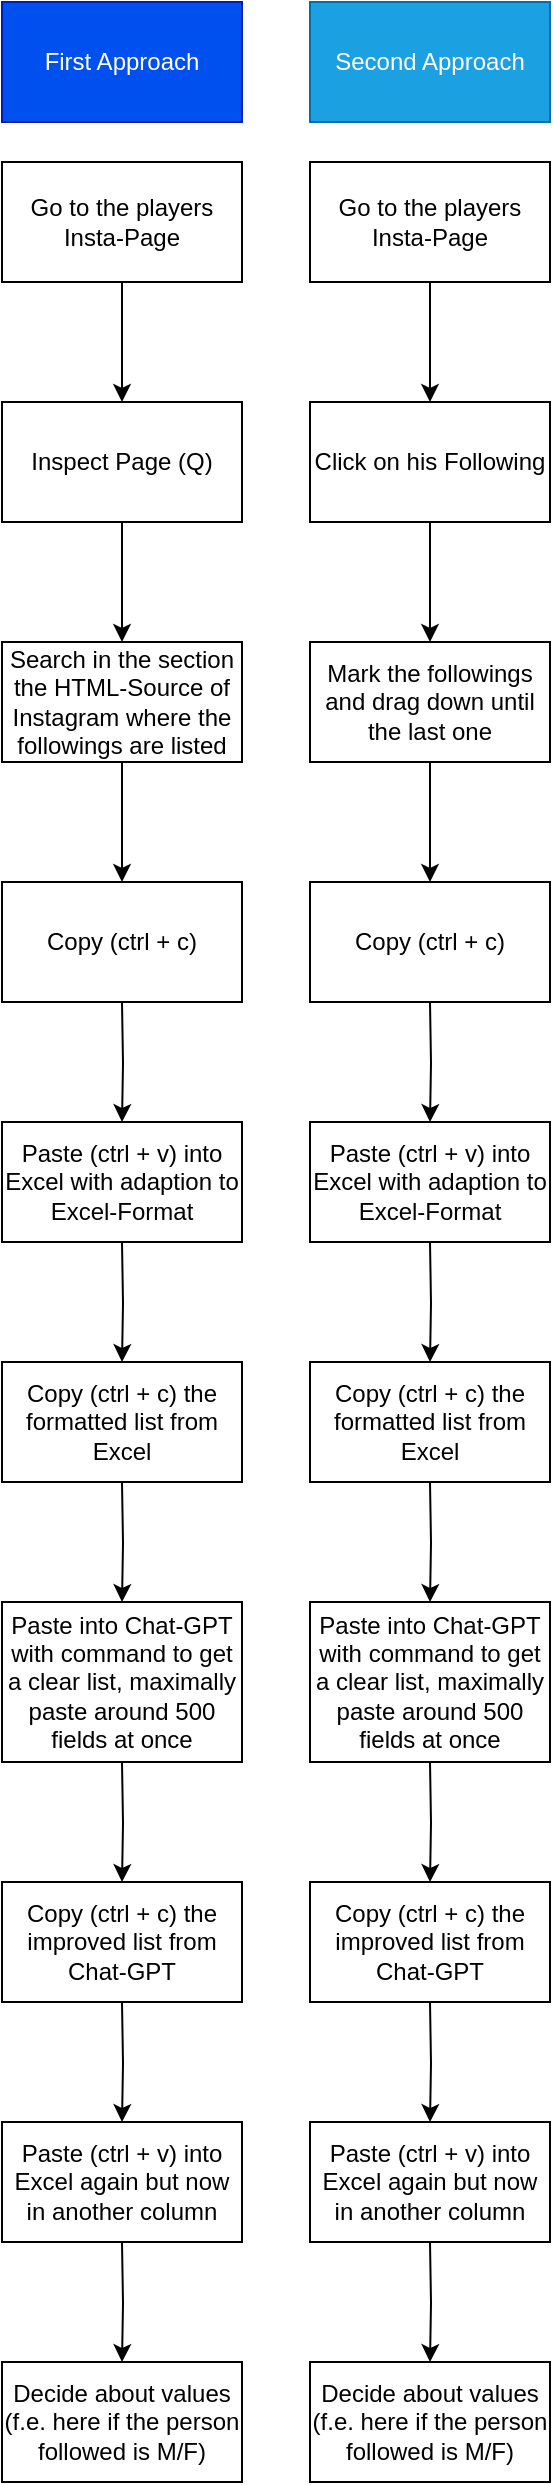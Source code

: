 <mxfile version="22.0.2" type="device">
  <diagram name="Seite-1" id="Jh8NYCu6BFXvdoida8x_">
    <mxGraphModel dx="435" dy="515" grid="1" gridSize="10" guides="1" tooltips="1" connect="1" arrows="1" fold="1" page="1" pageScale="1" pageWidth="827" pageHeight="1169" math="0" shadow="0">
      <root>
        <mxCell id="0" />
        <mxCell id="1" parent="0" />
        <mxCell id="GM74fhtAsbJQgwXiB_rK-2" style="edgeStyle=orthogonalEdgeStyle;rounded=0;orthogonalLoop=1;jettySize=auto;html=1;exitX=0.5;exitY=1;exitDx=0;exitDy=0;" edge="1" parent="1" source="GM74fhtAsbJQgwXiB_rK-1">
          <mxGeometry relative="1" as="geometry">
            <mxPoint x="214" y="200" as="targetPoint" />
          </mxGeometry>
        </mxCell>
        <mxCell id="GM74fhtAsbJQgwXiB_rK-1" value="Go to the players Insta-Page" style="rounded=0;whiteSpace=wrap;html=1;" vertex="1" parent="1">
          <mxGeometry x="154" y="80" width="120" height="60" as="geometry" />
        </mxCell>
        <mxCell id="GM74fhtAsbJQgwXiB_rK-7" style="edgeStyle=orthogonalEdgeStyle;rounded=0;orthogonalLoop=1;jettySize=auto;html=1;exitX=0.5;exitY=1;exitDx=0;exitDy=0;" edge="1" parent="1" source="GM74fhtAsbJQgwXiB_rK-3" target="GM74fhtAsbJQgwXiB_rK-6">
          <mxGeometry relative="1" as="geometry" />
        </mxCell>
        <mxCell id="GM74fhtAsbJQgwXiB_rK-3" value="Click on his Following" style="rounded=0;whiteSpace=wrap;html=1;" vertex="1" parent="1">
          <mxGeometry x="154" y="200" width="120" height="60" as="geometry" />
        </mxCell>
        <mxCell id="GM74fhtAsbJQgwXiB_rK-4" value="Second Approach" style="rounded=0;whiteSpace=wrap;html=1;fillColor=#1ba1e2;fontColor=#ffffff;strokeColor=#006EAF;" vertex="1" parent="1">
          <mxGeometry x="154" width="120" height="60" as="geometry" />
        </mxCell>
        <mxCell id="GM74fhtAsbJQgwXiB_rK-5" value="First Approach" style="rounded=0;whiteSpace=wrap;html=1;fillColor=#0050ef;fontColor=#ffffff;strokeColor=#001DBC;" vertex="1" parent="1">
          <mxGeometry width="120" height="60" as="geometry" />
        </mxCell>
        <mxCell id="GM74fhtAsbJQgwXiB_rK-9" style="edgeStyle=orthogonalEdgeStyle;rounded=0;orthogonalLoop=1;jettySize=auto;html=1;exitX=0.5;exitY=1;exitDx=0;exitDy=0;entryX=0.5;entryY=0;entryDx=0;entryDy=0;" edge="1" parent="1" source="GM74fhtAsbJQgwXiB_rK-6" target="GM74fhtAsbJQgwXiB_rK-8">
          <mxGeometry relative="1" as="geometry" />
        </mxCell>
        <mxCell id="GM74fhtAsbJQgwXiB_rK-6" value="Mark the followings and drag down until the last one" style="rounded=0;whiteSpace=wrap;html=1;" vertex="1" parent="1">
          <mxGeometry x="154" y="320" width="120" height="60" as="geometry" />
        </mxCell>
        <mxCell id="GM74fhtAsbJQgwXiB_rK-8" value="Copy (ctrl + c)" style="rounded=0;whiteSpace=wrap;html=1;" vertex="1" parent="1">
          <mxGeometry x="154" y="440" width="120" height="60" as="geometry" />
        </mxCell>
        <mxCell id="GM74fhtAsbJQgwXiB_rK-10" style="edgeStyle=orthogonalEdgeStyle;rounded=0;orthogonalLoop=1;jettySize=auto;html=1;exitX=0.5;exitY=1;exitDx=0;exitDy=0;" edge="1" parent="1" source="GM74fhtAsbJQgwXiB_rK-11">
          <mxGeometry relative="1" as="geometry">
            <mxPoint x="60" y="200" as="targetPoint" />
          </mxGeometry>
        </mxCell>
        <mxCell id="GM74fhtAsbJQgwXiB_rK-11" value="Go to the players Insta-Page" style="rounded=0;whiteSpace=wrap;html=1;" vertex="1" parent="1">
          <mxGeometry y="80" width="120" height="60" as="geometry" />
        </mxCell>
        <mxCell id="GM74fhtAsbJQgwXiB_rK-12" style="edgeStyle=orthogonalEdgeStyle;rounded=0;orthogonalLoop=1;jettySize=auto;html=1;exitX=0.5;exitY=1;exitDx=0;exitDy=0;" edge="1" parent="1" source="GM74fhtAsbJQgwXiB_rK-13" target="GM74fhtAsbJQgwXiB_rK-15">
          <mxGeometry relative="1" as="geometry" />
        </mxCell>
        <mxCell id="GM74fhtAsbJQgwXiB_rK-13" value="Inspect Page (Q)" style="rounded=0;whiteSpace=wrap;html=1;" vertex="1" parent="1">
          <mxGeometry y="200" width="120" height="60" as="geometry" />
        </mxCell>
        <mxCell id="GM74fhtAsbJQgwXiB_rK-14" style="edgeStyle=orthogonalEdgeStyle;rounded=0;orthogonalLoop=1;jettySize=auto;html=1;exitX=0.5;exitY=1;exitDx=0;exitDy=0;entryX=0.5;entryY=0;entryDx=0;entryDy=0;" edge="1" parent="1" source="GM74fhtAsbJQgwXiB_rK-15" target="GM74fhtAsbJQgwXiB_rK-16">
          <mxGeometry relative="1" as="geometry" />
        </mxCell>
        <mxCell id="GM74fhtAsbJQgwXiB_rK-15" value="Search in the section the HTML-Source of Instagram where the followings are listed" style="rounded=0;whiteSpace=wrap;html=1;" vertex="1" parent="1">
          <mxGeometry y="320" width="120" height="60" as="geometry" />
        </mxCell>
        <mxCell id="GM74fhtAsbJQgwXiB_rK-16" value="Copy (ctrl + c)" style="rounded=0;whiteSpace=wrap;html=1;" vertex="1" parent="1">
          <mxGeometry y="440" width="120" height="60" as="geometry" />
        </mxCell>
        <mxCell id="GM74fhtAsbJQgwXiB_rK-17" style="edgeStyle=orthogonalEdgeStyle;rounded=0;orthogonalLoop=1;jettySize=auto;html=1;exitX=0.5;exitY=1;exitDx=0;exitDy=0;entryX=0.5;entryY=0;entryDx=0;entryDy=0;" edge="1" parent="1" target="GM74fhtAsbJQgwXiB_rK-18">
          <mxGeometry relative="1" as="geometry">
            <mxPoint x="214" y="500" as="sourcePoint" />
          </mxGeometry>
        </mxCell>
        <mxCell id="GM74fhtAsbJQgwXiB_rK-18" value="Paste (ctrl + v) into Excel with adaption to Excel-Format" style="rounded=0;whiteSpace=wrap;html=1;" vertex="1" parent="1">
          <mxGeometry x="154" y="560" width="120" height="60" as="geometry" />
        </mxCell>
        <mxCell id="GM74fhtAsbJQgwXiB_rK-19" style="edgeStyle=orthogonalEdgeStyle;rounded=0;orthogonalLoop=1;jettySize=auto;html=1;exitX=0.5;exitY=1;exitDx=0;exitDy=0;entryX=0.5;entryY=0;entryDx=0;entryDy=0;" edge="1" parent="1" target="GM74fhtAsbJQgwXiB_rK-20">
          <mxGeometry relative="1" as="geometry">
            <mxPoint x="60" y="500" as="sourcePoint" />
          </mxGeometry>
        </mxCell>
        <mxCell id="GM74fhtAsbJQgwXiB_rK-20" value="Paste (ctrl + v) into Excel with adaption to Excel-Format" style="rounded=0;whiteSpace=wrap;html=1;" vertex="1" parent="1">
          <mxGeometry y="560" width="120" height="60" as="geometry" />
        </mxCell>
        <mxCell id="GM74fhtAsbJQgwXiB_rK-25" style="edgeStyle=orthogonalEdgeStyle;rounded=0;orthogonalLoop=1;jettySize=auto;html=1;exitX=0.5;exitY=1;exitDx=0;exitDy=0;entryX=0.5;entryY=0;entryDx=0;entryDy=0;" edge="1" parent="1" target="GM74fhtAsbJQgwXiB_rK-26">
          <mxGeometry relative="1" as="geometry">
            <mxPoint x="214" y="740" as="sourcePoint" />
          </mxGeometry>
        </mxCell>
        <mxCell id="GM74fhtAsbJQgwXiB_rK-26" value="Paste into Chat-GPT with command to get a clear list, maximally paste around 500 fields at once" style="rounded=0;whiteSpace=wrap;html=1;" vertex="1" parent="1">
          <mxGeometry x="154" y="800" width="120" height="80" as="geometry" />
        </mxCell>
        <mxCell id="GM74fhtAsbJQgwXiB_rK-27" style="edgeStyle=orthogonalEdgeStyle;rounded=0;orthogonalLoop=1;jettySize=auto;html=1;exitX=0.5;exitY=1;exitDx=0;exitDy=0;entryX=0.5;entryY=0;entryDx=0;entryDy=0;" edge="1" parent="1" target="GM74fhtAsbJQgwXiB_rK-28">
          <mxGeometry relative="1" as="geometry">
            <mxPoint x="60" y="740" as="sourcePoint" />
          </mxGeometry>
        </mxCell>
        <mxCell id="GM74fhtAsbJQgwXiB_rK-28" value="Paste into Chat-GPT with command to get a clear list, maximally paste around 500 fields at once" style="rounded=0;whiteSpace=wrap;html=1;" vertex="1" parent="1">
          <mxGeometry y="800" width="120" height="80" as="geometry" />
        </mxCell>
        <mxCell id="GM74fhtAsbJQgwXiB_rK-29" style="edgeStyle=orthogonalEdgeStyle;rounded=0;orthogonalLoop=1;jettySize=auto;html=1;exitX=0.5;exitY=1;exitDx=0;exitDy=0;entryX=0.5;entryY=0;entryDx=0;entryDy=0;" edge="1" parent="1" target="GM74fhtAsbJQgwXiB_rK-30">
          <mxGeometry relative="1" as="geometry">
            <mxPoint x="214" y="880" as="sourcePoint" />
          </mxGeometry>
        </mxCell>
        <mxCell id="GM74fhtAsbJQgwXiB_rK-30" value="Copy (ctrl + c) the improved list from Chat-GPT" style="rounded=0;whiteSpace=wrap;html=1;" vertex="1" parent="1">
          <mxGeometry x="154" y="940" width="120" height="60" as="geometry" />
        </mxCell>
        <mxCell id="GM74fhtAsbJQgwXiB_rK-31" style="edgeStyle=orthogonalEdgeStyle;rounded=0;orthogonalLoop=1;jettySize=auto;html=1;exitX=0.5;exitY=1;exitDx=0;exitDy=0;entryX=0.5;entryY=0;entryDx=0;entryDy=0;" edge="1" parent="1" target="GM74fhtAsbJQgwXiB_rK-32">
          <mxGeometry relative="1" as="geometry">
            <mxPoint x="60" y="880" as="sourcePoint" />
          </mxGeometry>
        </mxCell>
        <mxCell id="GM74fhtAsbJQgwXiB_rK-32" value="Copy (ctrl + c) the improved list from Chat-GPT" style="rounded=0;whiteSpace=wrap;html=1;" vertex="1" parent="1">
          <mxGeometry y="940" width="120" height="60" as="geometry" />
        </mxCell>
        <mxCell id="GM74fhtAsbJQgwXiB_rK-33" style="edgeStyle=orthogonalEdgeStyle;rounded=0;orthogonalLoop=1;jettySize=auto;html=1;exitX=0.5;exitY=1;exitDx=0;exitDy=0;entryX=0.5;entryY=0;entryDx=0;entryDy=0;" edge="1" parent="1" target="GM74fhtAsbJQgwXiB_rK-34">
          <mxGeometry relative="1" as="geometry">
            <mxPoint x="214" y="1000" as="sourcePoint" />
          </mxGeometry>
        </mxCell>
        <mxCell id="GM74fhtAsbJQgwXiB_rK-34" value="Paste (ctrl + v) into Excel again but now in another column" style="rounded=0;whiteSpace=wrap;html=1;" vertex="1" parent="1">
          <mxGeometry x="154" y="1060" width="120" height="60" as="geometry" />
        </mxCell>
        <mxCell id="GM74fhtAsbJQgwXiB_rK-35" style="edgeStyle=orthogonalEdgeStyle;rounded=0;orthogonalLoop=1;jettySize=auto;html=1;exitX=0.5;exitY=1;exitDx=0;exitDy=0;entryX=0.5;entryY=0;entryDx=0;entryDy=0;" edge="1" parent="1" target="GM74fhtAsbJQgwXiB_rK-36">
          <mxGeometry relative="1" as="geometry">
            <mxPoint x="60" y="1000" as="sourcePoint" />
          </mxGeometry>
        </mxCell>
        <mxCell id="GM74fhtAsbJQgwXiB_rK-36" value="Paste (ctrl + v) into Excel again but now in another column" style="rounded=0;whiteSpace=wrap;html=1;" vertex="1" parent="1">
          <mxGeometry y="1060" width="120" height="60" as="geometry" />
        </mxCell>
        <mxCell id="GM74fhtAsbJQgwXiB_rK-37" style="edgeStyle=orthogonalEdgeStyle;rounded=0;orthogonalLoop=1;jettySize=auto;html=1;exitX=0.5;exitY=1;exitDx=0;exitDy=0;entryX=0.5;entryY=0;entryDx=0;entryDy=0;" edge="1" parent="1" target="GM74fhtAsbJQgwXiB_rK-38">
          <mxGeometry relative="1" as="geometry">
            <mxPoint x="214" y="1120" as="sourcePoint" />
          </mxGeometry>
        </mxCell>
        <mxCell id="GM74fhtAsbJQgwXiB_rK-38" value="Decide about values (f.e. here if the person followed is M/F)" style="rounded=0;whiteSpace=wrap;html=1;" vertex="1" parent="1">
          <mxGeometry x="154" y="1180" width="120" height="60" as="geometry" />
        </mxCell>
        <mxCell id="GM74fhtAsbJQgwXiB_rK-39" style="edgeStyle=orthogonalEdgeStyle;rounded=0;orthogonalLoop=1;jettySize=auto;html=1;exitX=0.5;exitY=1;exitDx=0;exitDy=0;entryX=0.5;entryY=0;entryDx=0;entryDy=0;" edge="1" parent="1" target="GM74fhtAsbJQgwXiB_rK-40">
          <mxGeometry relative="1" as="geometry">
            <mxPoint x="60" y="1120" as="sourcePoint" />
          </mxGeometry>
        </mxCell>
        <mxCell id="GM74fhtAsbJQgwXiB_rK-40" value="Decide about values (f.e. here if the person followed is M/F)" style="rounded=0;whiteSpace=wrap;html=1;" vertex="1" parent="1">
          <mxGeometry y="1180" width="120" height="60" as="geometry" />
        </mxCell>
        <mxCell id="GM74fhtAsbJQgwXiB_rK-41" style="edgeStyle=orthogonalEdgeStyle;rounded=0;orthogonalLoop=1;jettySize=auto;html=1;exitX=0.5;exitY=1;exitDx=0;exitDy=0;entryX=0.5;entryY=0;entryDx=0;entryDy=0;" edge="1" parent="1" target="GM74fhtAsbJQgwXiB_rK-42">
          <mxGeometry relative="1" as="geometry">
            <mxPoint x="214" y="620" as="sourcePoint" />
          </mxGeometry>
        </mxCell>
        <mxCell id="GM74fhtAsbJQgwXiB_rK-42" value="Copy (ctrl + c) the formatted list from Excel" style="rounded=0;whiteSpace=wrap;html=1;" vertex="1" parent="1">
          <mxGeometry x="154" y="680" width="120" height="60" as="geometry" />
        </mxCell>
        <mxCell id="GM74fhtAsbJQgwXiB_rK-43" style="edgeStyle=orthogonalEdgeStyle;rounded=0;orthogonalLoop=1;jettySize=auto;html=1;exitX=0.5;exitY=1;exitDx=0;exitDy=0;entryX=0.5;entryY=0;entryDx=0;entryDy=0;" edge="1" parent="1" target="GM74fhtAsbJQgwXiB_rK-44">
          <mxGeometry relative="1" as="geometry">
            <mxPoint x="60" y="620" as="sourcePoint" />
          </mxGeometry>
        </mxCell>
        <mxCell id="GM74fhtAsbJQgwXiB_rK-44" value="Copy (ctrl + c) the formatted list from Excel" style="rounded=0;whiteSpace=wrap;html=1;" vertex="1" parent="1">
          <mxGeometry y="680" width="120" height="60" as="geometry" />
        </mxCell>
      </root>
    </mxGraphModel>
  </diagram>
</mxfile>
